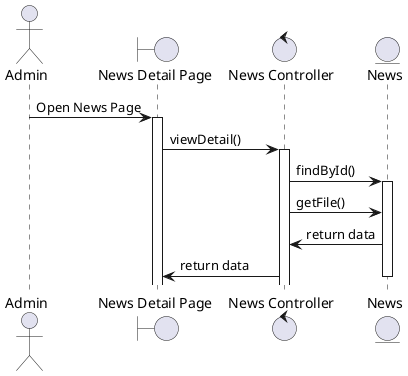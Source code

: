 @startuml

actor Admin
boundary "News Detail Page" as NewsDetailPage  
control "News Controller" as NewsController
entity "News" as News


Admin -> NewsDetailPage : Open News Page
activate NewsDetailPage
NewsDetailPage -> NewsController : viewDetail()
activate NewsController
NewsController -> News : findById()
activate News
NewsController -> News : getFile()
News -> NewsController : return data
NewsController -> NewsDetailPage : return data
deactivate News


@enduml